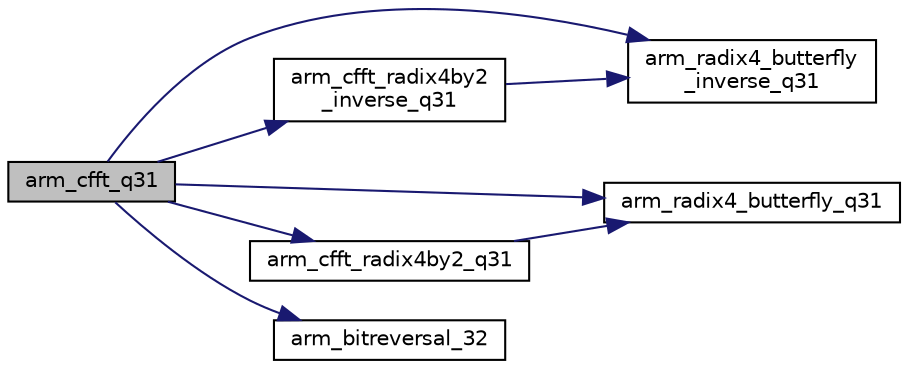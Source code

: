 digraph "arm_cfft_q31"
{
  edge [fontname="Helvetica",fontsize="10",labelfontname="Helvetica",labelfontsize="10"];
  node [fontname="Helvetica",fontsize="10",shape=record];
  rankdir="LR";
  Node15 [label="arm_cfft_q31",height=0.2,width=0.4,color="black", fillcolor="grey75", style="filled", fontcolor="black"];
  Node15 -> Node16 [color="midnightblue",fontsize="10",style="solid",fontname="Helvetica"];
  Node16 [label="arm_radix4_butterfly\l_inverse_q31",height=0.2,width=0.4,color="black", fillcolor="white", style="filled",URL="$arm__cfft__q31_8c.html#ac9c7c553114c1201a3a987a11b8a6d01",tooltip="Core function for the Q31 CIFFT butterfly process. "];
  Node15 -> Node17 [color="midnightblue",fontsize="10",style="solid",fontname="Helvetica"];
  Node17 [label="arm_cfft_radix4by2\l_inverse_q31",height=0.2,width=0.4,color="black", fillcolor="white", style="filled",URL="$arm__cfft__q31_8c.html#a3f3ae10bc2057cc1360abfa25f224c8c"];
  Node17 -> Node16 [color="midnightblue",fontsize="10",style="solid",fontname="Helvetica"];
  Node15 -> Node18 [color="midnightblue",fontsize="10",style="solid",fontname="Helvetica"];
  Node18 [label="arm_radix4_butterfly_q31",height=0.2,width=0.4,color="black", fillcolor="white", style="filled",URL="$arm__cfft__q31_8c.html#ac12f1e7f159d5741358cdc36830a0395",tooltip="end of ComplexFFT group "];
  Node15 -> Node19 [color="midnightblue",fontsize="10",style="solid",fontname="Helvetica"];
  Node19 [label="arm_cfft_radix4by2_q31",height=0.2,width=0.4,color="black", fillcolor="white", style="filled",URL="$arm__cfft__q31_8c.html#af6df8bf714c30d44e6b871ea87d22b30",tooltip="end of ComplexFFT group "];
  Node19 -> Node18 [color="midnightblue",fontsize="10",style="solid",fontname="Helvetica"];
  Node15 -> Node20 [color="midnightblue",fontsize="10",style="solid",fontname="Helvetica"];
  Node20 [label="arm_bitreversal_32",height=0.2,width=0.4,color="black", fillcolor="white", style="filled",URL="$arm__cfft__q31_8c.html#ac8e7ebe1cb131a5b0f55d0464640591f"];
}
